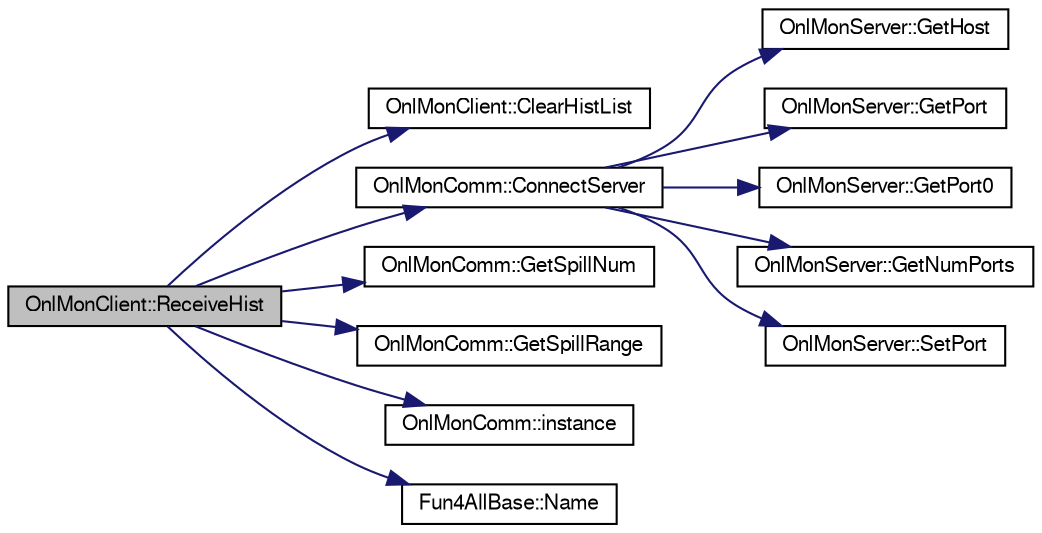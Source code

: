 digraph "OnlMonClient::ReceiveHist"
{
  bgcolor="transparent";
  edge [fontname="FreeSans",fontsize="10",labelfontname="FreeSans",labelfontsize="10"];
  node [fontname="FreeSans",fontsize="10",shape=record];
  rankdir="LR";
  Node1 [label="OnlMonClient::ReceiveHist",height=0.2,width=0.4,color="black", fillcolor="grey75", style="filled" fontcolor="black"];
  Node1 -> Node2 [color="midnightblue",fontsize="10",style="solid",fontname="FreeSans"];
  Node2 [label="OnlMonClient::ClearHistList",height=0.2,width=0.4,color="black",URL="$d9/d62/classOnlMonClient.html#a6ebde70bd4ffa2905ad9e4ec66b5e86f"];
  Node1 -> Node3 [color="midnightblue",fontsize="10",style="solid",fontname="FreeSans"];
  Node3 [label="OnlMonComm::ConnectServer",height=0.2,width=0.4,color="black",URL="$d9/d95/classOnlMonComm.html#a91f9642e78353475eefc888c326a6c4b"];
  Node3 -> Node4 [color="midnightblue",fontsize="10",style="solid",fontname="FreeSans"];
  Node4 [label="OnlMonServer::GetHost",height=0.2,width=0.4,color="black",URL="$d8/d38/classOnlMonServer.html#a1e7b873bc5d67dcede30725ad2cafd6c"];
  Node3 -> Node5 [color="midnightblue",fontsize="10",style="solid",fontname="FreeSans"];
  Node5 [label="OnlMonServer::GetPort",height=0.2,width=0.4,color="black",URL="$d8/d38/classOnlMonServer.html#a127778f90627b20bb428496ca7cfd6b9"];
  Node3 -> Node6 [color="midnightblue",fontsize="10",style="solid",fontname="FreeSans"];
  Node6 [label="OnlMonServer::GetPort0",height=0.2,width=0.4,color="black",URL="$d8/d38/classOnlMonServer.html#a52de76d27f9e8745d0c35f97e5970fbb"];
  Node3 -> Node7 [color="midnightblue",fontsize="10",style="solid",fontname="FreeSans"];
  Node7 [label="OnlMonServer::GetNumPorts",height=0.2,width=0.4,color="black",URL="$d8/d38/classOnlMonServer.html#aa93416503a6a72a123a336dc827b6f41"];
  Node3 -> Node8 [color="midnightblue",fontsize="10",style="solid",fontname="FreeSans"];
  Node8 [label="OnlMonServer::SetPort",height=0.2,width=0.4,color="black",URL="$d8/d38/classOnlMonServer.html#a6ec9ddf73836595d0fa269d5196898b6"];
  Node1 -> Node9 [color="midnightblue",fontsize="10",style="solid",fontname="FreeSans"];
  Node9 [label="OnlMonComm::GetSpillNum",height=0.2,width=0.4,color="black",URL="$d9/d95/classOnlMonComm.html#a77840487e0284351f7b4affc18d2e8ad"];
  Node1 -> Node10 [color="midnightblue",fontsize="10",style="solid",fontname="FreeSans"];
  Node10 [label="OnlMonComm::GetSpillRange",height=0.2,width=0.4,color="black",URL="$d9/d95/classOnlMonComm.html#a4bb1ad11f432857149481e8691683bce"];
  Node1 -> Node11 [color="midnightblue",fontsize="10",style="solid",fontname="FreeSans"];
  Node11 [label="OnlMonComm::instance",height=0.2,width=0.4,color="black",URL="$d9/d95/classOnlMonComm.html#a2702d6965a37f5a31ff1dd2bd1032ab9"];
  Node1 -> Node12 [color="midnightblue",fontsize="10",style="solid",fontname="FreeSans"];
  Node12 [label="Fun4AllBase::Name",height=0.2,width=0.4,color="black",URL="$d5/dec/classFun4AllBase.html#a41f9ac377743d046f590617fd6f4f0ed",tooltip="Returns the name of this module. "];
}
